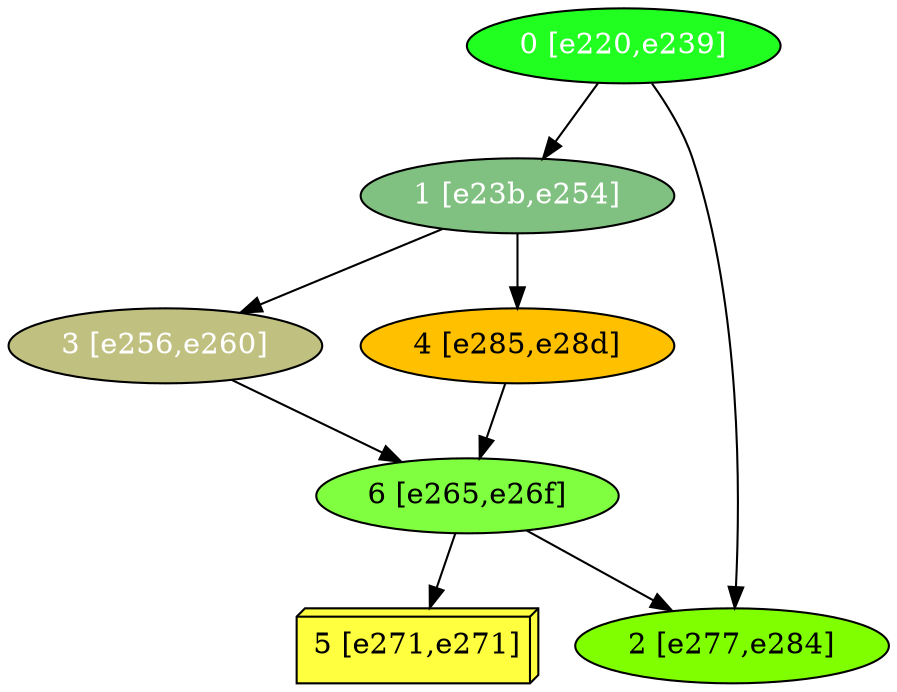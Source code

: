 diGraph libnss3{
	libnss3_0  [style=filled fillcolor="#20FF20" fontcolor="#ffffff" shape=oval label="0 [e220,e239]"]
	libnss3_1  [style=filled fillcolor="#80C080" fontcolor="#ffffff" shape=oval label="1 [e23b,e254]"]
	libnss3_2  [style=filled fillcolor="#80FF00" fontcolor="#000000" shape=oval label="2 [e277,e284]"]
	libnss3_3  [style=filled fillcolor="#C0C080" fontcolor="#ffffff" shape=oval label="3 [e256,e260]"]
	libnss3_4  [style=filled fillcolor="#FFC000" fontcolor="#000000" shape=oval label="4 [e285,e28d]"]
	libnss3_5  [style=filled fillcolor="#FFFF40" fontcolor="#000000" shape=box3d label="5 [e271,e271]"]
	libnss3_6  [style=filled fillcolor="#80FF40" fontcolor="#000000" shape=oval label="6 [e265,e26f]"]

	libnss3_0 -> libnss3_1
	libnss3_0 -> libnss3_2
	libnss3_1 -> libnss3_3
	libnss3_1 -> libnss3_4
	libnss3_3 -> libnss3_6
	libnss3_4 -> libnss3_6
	libnss3_6 -> libnss3_2
	libnss3_6 -> libnss3_5
}
